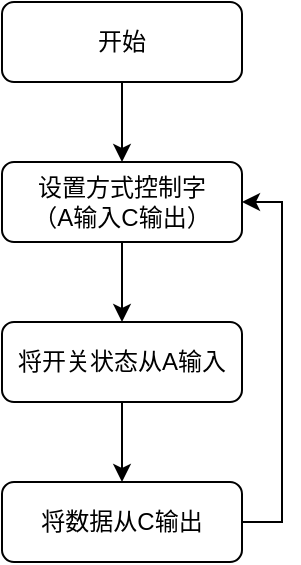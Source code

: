 <mxfile version="14.6.1" type="device" pages="6"><diagram id="C5RBs43oDa-KdzZeNtuy" name="Page-1"><mxGraphModel dx="702" dy="664" grid="1" gridSize="10" guides="1" tooltips="1" connect="1" arrows="1" fold="1" page="1" pageScale="1" pageWidth="827" pageHeight="1169" math="0" shadow="0"><root><mxCell id="WIyWlLk6GJQsqaUBKTNV-0"/><mxCell id="WIyWlLk6GJQsqaUBKTNV-1" parent="WIyWlLk6GJQsqaUBKTNV-0"/><mxCell id="WhrwgwT4O6Kioq3c8uIB-8" value="" style="edgeStyle=orthogonalEdgeStyle;rounded=0;orthogonalLoop=1;jettySize=auto;html=1;" parent="WIyWlLk6GJQsqaUBKTNV-1" source="WIyWlLk6GJQsqaUBKTNV-3" target="WIyWlLk6GJQsqaUBKTNV-11" edge="1"><mxGeometry relative="1" as="geometry"/></mxCell><mxCell id="WIyWlLk6GJQsqaUBKTNV-3" value="开始" style="rounded=1;whiteSpace=wrap;html=1;fontSize=12;glass=0;strokeWidth=1;shadow=0;" parent="WIyWlLk6GJQsqaUBKTNV-1" vertex="1"><mxGeometry x="160" y="80" width="120" height="40" as="geometry"/></mxCell><mxCell id="WhrwgwT4O6Kioq3c8uIB-7" value="" style="edgeStyle=orthogonalEdgeStyle;rounded=0;orthogonalLoop=1;jettySize=auto;html=1;" parent="WIyWlLk6GJQsqaUBKTNV-1" source="WIyWlLk6GJQsqaUBKTNV-11" target="WhrwgwT4O6Kioq3c8uIB-6" edge="1"><mxGeometry relative="1" as="geometry"/></mxCell><mxCell id="WIyWlLk6GJQsqaUBKTNV-11" value="设置方式控制字&lt;br&gt;（A输入C输出）" style="rounded=1;whiteSpace=wrap;html=1;fontSize=12;glass=0;strokeWidth=1;shadow=0;" parent="WIyWlLk6GJQsqaUBKTNV-1" vertex="1"><mxGeometry x="160" y="160" width="120" height="40" as="geometry"/></mxCell><mxCell id="WhrwgwT4O6Kioq3c8uIB-10" value="" style="edgeStyle=orthogonalEdgeStyle;rounded=0;orthogonalLoop=1;jettySize=auto;html=1;" parent="WIyWlLk6GJQsqaUBKTNV-1" source="WhrwgwT4O6Kioq3c8uIB-6" target="WhrwgwT4O6Kioq3c8uIB-9" edge="1"><mxGeometry relative="1" as="geometry"/></mxCell><mxCell id="WhrwgwT4O6Kioq3c8uIB-6" value="将开关状态从A输入" style="whiteSpace=wrap;html=1;rounded=1;shadow=0;strokeWidth=1;glass=0;" parent="WIyWlLk6GJQsqaUBKTNV-1" vertex="1"><mxGeometry x="160" y="240" width="120" height="40" as="geometry"/></mxCell><mxCell id="WhrwgwT4O6Kioq3c8uIB-12" value="" style="edgeStyle=orthogonalEdgeStyle;rounded=0;orthogonalLoop=1;jettySize=auto;html=1;entryX=1;entryY=0.5;entryDx=0;entryDy=0;exitX=1;exitY=0.5;exitDx=0;exitDy=0;" parent="WIyWlLk6GJQsqaUBKTNV-1" source="WhrwgwT4O6Kioq3c8uIB-9" target="WIyWlLk6GJQsqaUBKTNV-11" edge="1"><mxGeometry relative="1" as="geometry"><mxPoint x="360" y="340.0" as="targetPoint"/></mxGeometry></mxCell><mxCell id="WhrwgwT4O6Kioq3c8uIB-9" value="将数据从C输出" style="whiteSpace=wrap;html=1;rounded=1;shadow=0;strokeWidth=1;glass=0;" parent="WIyWlLk6GJQsqaUBKTNV-1" vertex="1"><mxGeometry x="160" y="320" width="120" height="40" as="geometry"/></mxCell></root></mxGraphModel></diagram><diagram id="7k4izWEc0W44h-YRDGCm" name="第 2 页"><mxGraphModel dx="484" dy="458" grid="1" gridSize="10" guides="1" tooltips="1" connect="1" arrows="1" fold="1" page="1" pageScale="1" pageWidth="827" pageHeight="1169" math="0" shadow="0"><root><mxCell id="T4OtIAkC_laDNHAAtoyr-0"/><mxCell id="T4OtIAkC_laDNHAAtoyr-1" parent="T4OtIAkC_laDNHAAtoyr-0"/><mxCell id="JUeZXK1FBcH1v-gUbrNy-0" value="" style="edgeStyle=orthogonalEdgeStyle;rounded=0;orthogonalLoop=1;jettySize=auto;html=1;" edge="1" parent="T4OtIAkC_laDNHAAtoyr-1" source="JUeZXK1FBcH1v-gUbrNy-1" target="JUeZXK1FBcH1v-gUbrNy-3"><mxGeometry relative="1" as="geometry"/></mxCell><mxCell id="JUeZXK1FBcH1v-gUbrNy-1" value="开始" style="rounded=1;whiteSpace=wrap;html=1;fontSize=12;glass=0;strokeWidth=1;shadow=0;" vertex="1" parent="T4OtIAkC_laDNHAAtoyr-1"><mxGeometry x="160" y="80" width="120" height="40" as="geometry"/></mxCell><mxCell id="JUeZXK1FBcH1v-gUbrNy-2" value="" style="edgeStyle=orthogonalEdgeStyle;rounded=0;orthogonalLoop=1;jettySize=auto;html=1;" edge="1" parent="T4OtIAkC_laDNHAAtoyr-1" source="JUeZXK1FBcH1v-gUbrNy-3" target="JUeZXK1FBcH1v-gUbrNy-5"><mxGeometry relative="1" as="geometry"/></mxCell><mxCell id="JUeZXK1FBcH1v-gUbrNy-3" value="设置方式控制字&lt;br&gt;（A输入C输出）" style="rounded=1;whiteSpace=wrap;html=1;fontSize=12;glass=0;strokeWidth=1;shadow=0;" vertex="1" parent="T4OtIAkC_laDNHAAtoyr-1"><mxGeometry x="160" y="160" width="120" height="40" as="geometry"/></mxCell><mxCell id="JUeZXK1FBcH1v-gUbrNy-11" value="" style="edgeStyle=orthogonalEdgeStyle;rounded=0;orthogonalLoop=1;jettySize=auto;html=1;" edge="1" parent="T4OtIAkC_laDNHAAtoyr-1" source="JUeZXK1FBcH1v-gUbrNy-5"><mxGeometry relative="1" as="geometry"><mxPoint x="220" y="320" as="targetPoint"/></mxGeometry></mxCell><mxCell id="JUeZXK1FBcH1v-gUbrNy-5" value="将K0状态从A输入" style="whiteSpace=wrap;html=1;rounded=1;shadow=0;strokeWidth=1;glass=0;" vertex="1" parent="T4OtIAkC_laDNHAAtoyr-1"><mxGeometry x="160" y="240" width="120" height="40" as="geometry"/></mxCell><mxCell id="JUeZXK1FBcH1v-gUbrNy-17" value="" style="edgeStyle=orthogonalEdgeStyle;rounded=0;orthogonalLoop=1;jettySize=auto;html=1;entryX=0;entryY=0.5;entryDx=0;entryDy=0;" edge="1" parent="T4OtIAkC_laDNHAAtoyr-1" source="JUeZXK1FBcH1v-gUbrNy-14" target="JUeZXK1FBcH1v-gUbrNy-16"><mxGeometry relative="1" as="geometry"/></mxCell><mxCell id="JUeZXK1FBcH1v-gUbrNy-18" style="edgeStyle=orthogonalEdgeStyle;rounded=0;orthogonalLoop=1;jettySize=auto;html=1;exitX=0;exitY=0.5;exitDx=0;exitDy=0;exitPerimeter=0;entryX=0;entryY=0.5;entryDx=0;entryDy=0;" edge="1" parent="T4OtIAkC_laDNHAAtoyr-1" source="JUeZXK1FBcH1v-gUbrNy-14" target="JUeZXK1FBcH1v-gUbrNy-5"><mxGeometry relative="1" as="geometry"/></mxCell><mxCell id="JUeZXK1FBcH1v-gUbrNy-14" value="K0为1？" style="strokeWidth=1;html=1;shape=mxgraph.flowchart.decision;whiteSpace=wrap;" vertex="1" parent="T4OtIAkC_laDNHAAtoyr-1"><mxGeometry x="160" y="320" width="120" height="40" as="geometry"/></mxCell><mxCell id="JUeZXK1FBcH1v-gUbrNy-21" value="" style="edgeStyle=orthogonalEdgeStyle;rounded=0;orthogonalLoop=1;jettySize=auto;html=1;" edge="1" parent="T4OtIAkC_laDNHAAtoyr-1" source="JUeZXK1FBcH1v-gUbrNy-16" target="JUeZXK1FBcH1v-gUbrNy-19"><mxGeometry relative="1" as="geometry"/></mxCell><mxCell id="JUeZXK1FBcH1v-gUbrNy-16" value="数据从C输出" style="whiteSpace=wrap;html=1;rounded=1;shadow=0;strokeWidth=1;glass=0;" vertex="1" parent="T4OtIAkC_laDNHAAtoyr-1"><mxGeometry x="320" y="80" width="120" height="40" as="geometry"/></mxCell><mxCell id="JUeZXK1FBcH1v-gUbrNy-22" value="" style="edgeStyle=orthogonalEdgeStyle;rounded=0;orthogonalLoop=1;jettySize=auto;html=1;" edge="1" parent="T4OtIAkC_laDNHAAtoyr-1" source="JUeZXK1FBcH1v-gUbrNy-19" target="JUeZXK1FBcH1v-gUbrNy-20"><mxGeometry relative="1" as="geometry"/></mxCell><mxCell id="JUeZXK1FBcH1v-gUbrNy-19" value="延迟" style="whiteSpace=wrap;html=1;rounded=1;shadow=0;strokeWidth=1;glass=0;" vertex="1" parent="T4OtIAkC_laDNHAAtoyr-1"><mxGeometry x="320" y="160" width="120" height="40" as="geometry"/></mxCell><mxCell id="JUeZXK1FBcH1v-gUbrNy-24" value="" style="edgeStyle=orthogonalEdgeStyle;rounded=0;orthogonalLoop=1;jettySize=auto;html=1;jumpStyle=arc;jumpSize=12;" edge="1" parent="T4OtIAkC_laDNHAAtoyr-1" source="JUeZXK1FBcH1v-gUbrNy-20" target="JUeZXK1FBcH1v-gUbrNy-5"><mxGeometry relative="1" as="geometry"/></mxCell><mxCell id="JUeZXK1FBcH1v-gUbrNy-20" value="数据左移一位" style="whiteSpace=wrap;html=1;rounded=1;shadow=0;strokeWidth=1;glass=0;" vertex="1" parent="T4OtIAkC_laDNHAAtoyr-1"><mxGeometry x="320" y="240" width="120" height="40" as="geometry"/></mxCell></root></mxGraphModel></diagram><diagram id="gzMvBw2XGFO7pDCwrdOD" name="第 3 页"><mxGraphModel dx="484" dy="458" grid="1" gridSize="10" guides="1" tooltips="1" connect="1" arrows="1" fold="1" page="1" pageScale="1" pageWidth="827" pageHeight="1169" math="0" shadow="0"><root><mxCell id="HVN0-w94rm59qJ6krANj-0"/><mxCell id="HVN0-w94rm59qJ6krANj-1" parent="HVN0-w94rm59qJ6krANj-0"/><mxCell id="eQdZDpE-kDAqN16-hn1v-0" value="" style="edgeStyle=orthogonalEdgeStyle;rounded=0;orthogonalLoop=1;jettySize=auto;html=1;" edge="1" parent="HVN0-w94rm59qJ6krANj-1" source="eQdZDpE-kDAqN16-hn1v-1" target="eQdZDpE-kDAqN16-hn1v-3"><mxGeometry relative="1" as="geometry"/></mxCell><mxCell id="eQdZDpE-kDAqN16-hn1v-1" value="开始" style="rounded=1;whiteSpace=wrap;html=1;fontSize=12;glass=0;strokeWidth=1;shadow=0;" vertex="1" parent="HVN0-w94rm59qJ6krANj-1"><mxGeometry x="120" y="80" width="160" height="40" as="geometry"/></mxCell><mxCell id="eQdZDpE-kDAqN16-hn1v-2" value="" style="edgeStyle=orthogonalEdgeStyle;rounded=0;orthogonalLoop=1;jettySize=auto;html=1;" edge="1" parent="HVN0-w94rm59qJ6krANj-1" source="eQdZDpE-kDAqN16-hn1v-3" target="eQdZDpE-kDAqN16-hn1v-5"><mxGeometry relative="1" as="geometry"/></mxCell><mxCell id="eQdZDpE-kDAqN16-hn1v-3" value="设置控制字&lt;br&gt;（通道0 方式2 读写 BCD）&lt;br&gt;（通道1 方式3 读写 BCD）" style="rounded=1;whiteSpace=wrap;html=1;fontSize=12;glass=0;strokeWidth=1;shadow=0;" vertex="1" parent="HVN0-w94rm59qJ6krANj-1"><mxGeometry x="120" y="150" width="160" height="50" as="geometry"/></mxCell><mxCell id="eQdZDpE-kDAqN16-hn1v-4" value="" style="edgeStyle=orthogonalEdgeStyle;rounded=0;orthogonalLoop=1;jettySize=auto;html=1;" edge="1" parent="HVN0-w94rm59qJ6krANj-1" source="eQdZDpE-kDAqN16-hn1v-5" target="eQdZDpE-kDAqN16-hn1v-7"><mxGeometry relative="1" as="geometry"/></mxCell><mxCell id="eQdZDpE-kDAqN16-hn1v-5" value="通道0从初值计数" style="whiteSpace=wrap;html=1;rounded=1;shadow=0;strokeWidth=1;glass=0;" vertex="1" parent="HVN0-w94rm59qJ6krANj-1"><mxGeometry x="120" y="230" width="160" height="40" as="geometry"/></mxCell><mxCell id="eQdZDpE-kDAqN16-hn1v-9" value="" style="edgeStyle=orthogonalEdgeStyle;rounded=0;jumpStyle=arc;jumpSize=12;orthogonalLoop=1;jettySize=auto;html=1;" edge="1" parent="HVN0-w94rm59qJ6krANj-1" source="eQdZDpE-kDAqN16-hn1v-7" target="eQdZDpE-kDAqN16-hn1v-8"><mxGeometry relative="1" as="geometry"/></mxCell><mxCell id="eQdZDpE-kDAqN16-hn1v-7" value="一个时钟周期结束输出通道1" style="whiteSpace=wrap;html=1;rounded=1;shadow=0;strokeWidth=1;glass=0;" vertex="1" parent="HVN0-w94rm59qJ6krANj-1"><mxGeometry x="120" y="300" width="160" height="40" as="geometry"/></mxCell><mxCell id="eQdZDpE-kDAqN16-hn1v-11" value="" style="edgeStyle=orthogonalEdgeStyle;rounded=0;jumpStyle=arc;jumpSize=12;orthogonalLoop=1;jettySize=auto;html=1;" edge="1" parent="HVN0-w94rm59qJ6krANj-1" source="eQdZDpE-kDAqN16-hn1v-8" target="eQdZDpE-kDAqN16-hn1v-10"><mxGeometry relative="1" as="geometry"/></mxCell><mxCell id="eQdZDpE-kDAqN16-hn1v-8" value="通道1从初值计数" style="whiteSpace=wrap;html=1;rounded=1;shadow=0;strokeWidth=1;glass=0;" vertex="1" parent="HVN0-w94rm59qJ6krANj-1"><mxGeometry x="120" y="370" width="160" height="40" as="geometry"/></mxCell><mxCell id="eQdZDpE-kDAqN16-hn1v-12" style="edgeStyle=orthogonalEdgeStyle;rounded=0;jumpStyle=arc;jumpSize=12;orthogonalLoop=1;jettySize=auto;html=1;exitX=1;exitY=0.5;exitDx=0;exitDy=0;entryX=1;entryY=0.5;entryDx=0;entryDy=0;" edge="1" parent="HVN0-w94rm59qJ6krANj-1" source="eQdZDpE-kDAqN16-hn1v-10" target="eQdZDpE-kDAqN16-hn1v-5"><mxGeometry relative="1" as="geometry"/></mxCell><mxCell id="eQdZDpE-kDAqN16-hn1v-10" value="一个时钟周期结束输出L0" style="whiteSpace=wrap;html=1;rounded=1;shadow=0;strokeWidth=1;glass=0;" vertex="1" parent="HVN0-w94rm59qJ6krANj-1"><mxGeometry x="120" y="440" width="160" height="40" as="geometry"/></mxCell></root></mxGraphModel></diagram><diagram id="bAkWdn3-RU7_sdCmAJx1" name="第 4 页"><mxGraphModel dx="702" dy="664" grid="1" gridSize="10" guides="1" tooltips="1" connect="1" arrows="1" fold="1" page="1" pageScale="1" pageWidth="827" pageHeight="1169" math="0" shadow="0"><root><mxCell id="6FaHcHhaFZ1LV8BVL8HG-0"/><mxCell id="6FaHcHhaFZ1LV8BVL8HG-1" parent="6FaHcHhaFZ1LV8BVL8HG-0"/><mxCell id="s9J3vXrnM_Qh45zn2dkO-15" style="edgeStyle=orthogonalEdgeStyle;rounded=0;jumpStyle=arc;jumpSize=12;orthogonalLoop=1;jettySize=auto;html=1;exitX=1;exitY=0.5;exitDx=0;exitDy=0;entryX=0;entryY=0.5;entryDx=0;entryDy=0;" edge="1" parent="6FaHcHhaFZ1LV8BVL8HG-1" source="6FaHcHhaFZ1LV8BVL8HG-3" target="6FaHcHhaFZ1LV8BVL8HG-5"><mxGeometry relative="1" as="geometry"/></mxCell><mxCell id="6FaHcHhaFZ1LV8BVL8HG-3" value="开始" style="rounded=1;whiteSpace=wrap;html=1;fontSize=12;glass=0;strokeWidth=1;shadow=0;" vertex="1" parent="6FaHcHhaFZ1LV8BVL8HG-1"><mxGeometry x="40" y="120" width="160" height="40" as="geometry"/></mxCell><mxCell id="6FaHcHhaFZ1LV8BVL8HG-4" value="" style="edgeStyle=orthogonalEdgeStyle;rounded=0;orthogonalLoop=1;jettySize=auto;html=1;" edge="1" parent="6FaHcHhaFZ1LV8BVL8HG-1" source="6FaHcHhaFZ1LV8BVL8HG-5" target="6FaHcHhaFZ1LV8BVL8HG-7"><mxGeometry relative="1" as="geometry"/></mxCell><mxCell id="6FaHcHhaFZ1LV8BVL8HG-5" value="设置8253控制字&lt;br&gt;（通道0 方式2 读写 BCD）&lt;br&gt;（通道1 方式3 读写 BCD）" style="rounded=1;whiteSpace=wrap;html=1;fontSize=12;glass=0;strokeWidth=1;shadow=0;" vertex="1" parent="6FaHcHhaFZ1LV8BVL8HG-1"><mxGeometry x="360" y="115" width="160" height="50" as="geometry"/></mxCell><mxCell id="6FaHcHhaFZ1LV8BVL8HG-6" value="" style="edgeStyle=orthogonalEdgeStyle;rounded=0;orthogonalLoop=1;jettySize=auto;html=1;" edge="1" parent="6FaHcHhaFZ1LV8BVL8HG-1" source="6FaHcHhaFZ1LV8BVL8HG-7" target="6FaHcHhaFZ1LV8BVL8HG-9"><mxGeometry relative="1" as="geometry"/></mxCell><mxCell id="6FaHcHhaFZ1LV8BVL8HG-7" value="通道0从初值计数" style="whiteSpace=wrap;html=1;rounded=1;shadow=0;strokeWidth=1;glass=0;" vertex="1" parent="6FaHcHhaFZ1LV8BVL8HG-1"><mxGeometry x="360" y="190" width="160" height="40" as="geometry"/></mxCell><mxCell id="6FaHcHhaFZ1LV8BVL8HG-8" value="" style="edgeStyle=orthogonalEdgeStyle;rounded=0;jumpStyle=arc;jumpSize=12;orthogonalLoop=1;jettySize=auto;html=1;" edge="1" parent="6FaHcHhaFZ1LV8BVL8HG-1" source="6FaHcHhaFZ1LV8BVL8HG-9" target="6FaHcHhaFZ1LV8BVL8HG-11"><mxGeometry relative="1" as="geometry"/></mxCell><mxCell id="6FaHcHhaFZ1LV8BVL8HG-9" value="一个时钟周期结束输出通道1" style="whiteSpace=wrap;html=1;rounded=1;shadow=0;strokeWidth=1;glass=0;" vertex="1" parent="6FaHcHhaFZ1LV8BVL8HG-1"><mxGeometry x="360" y="260" width="160" height="40" as="geometry"/></mxCell><mxCell id="6FaHcHhaFZ1LV8BVL8HG-10" value="" style="edgeStyle=orthogonalEdgeStyle;rounded=0;jumpStyle=arc;jumpSize=12;orthogonalLoop=1;jettySize=auto;html=1;" edge="1" parent="6FaHcHhaFZ1LV8BVL8HG-1" source="6FaHcHhaFZ1LV8BVL8HG-11" target="6FaHcHhaFZ1LV8BVL8HG-13"><mxGeometry relative="1" as="geometry"/></mxCell><mxCell id="6FaHcHhaFZ1LV8BVL8HG-11" value="通道1从初值计数" style="whiteSpace=wrap;html=1;rounded=1;shadow=0;strokeWidth=1;glass=0;" vertex="1" parent="6FaHcHhaFZ1LV8BVL8HG-1"><mxGeometry x="360" y="330" width="160" height="40" as="geometry"/></mxCell><mxCell id="6FaHcHhaFZ1LV8BVL8HG-12" style="edgeStyle=orthogonalEdgeStyle;rounded=0;jumpStyle=arc;jumpSize=12;orthogonalLoop=1;jettySize=auto;html=1;exitX=1;exitY=0.5;exitDx=0;exitDy=0;entryX=1;entryY=0.5;entryDx=0;entryDy=0;" edge="1" parent="6FaHcHhaFZ1LV8BVL8HG-1" source="6FaHcHhaFZ1LV8BVL8HG-13" target="6FaHcHhaFZ1LV8BVL8HG-7"><mxGeometry relative="1" as="geometry"/></mxCell><mxCell id="s9J3vXrnM_Qh45zn2dkO-22" value="" style="edgeStyle=orthogonalEdgeStyle;rounded=0;jumpStyle=arc;jumpSize=12;orthogonalLoop=1;jettySize=auto;html=1;" edge="1" parent="6FaHcHhaFZ1LV8BVL8HG-1" source="6FaHcHhaFZ1LV8BVL8HG-13" target="s9J3vXrnM_Qh45zn2dkO-12"><mxGeometry relative="1" as="geometry"/></mxCell><mxCell id="6FaHcHhaFZ1LV8BVL8HG-13" value="一个时钟周期结束输出L0" style="whiteSpace=wrap;html=1;rounded=1;shadow=0;strokeWidth=1;glass=0;" vertex="1" parent="6FaHcHhaFZ1LV8BVL8HG-1"><mxGeometry x="360" y="400" width="160" height="40" as="geometry"/></mxCell><mxCell id="s9J3vXrnM_Qh45zn2dkO-0" value="" style="edgeStyle=orthogonalEdgeStyle;rounded=0;orthogonalLoop=1;jettySize=auto;html=1;exitX=0.5;exitY=1;exitDx=0;exitDy=0;" edge="1" parent="6FaHcHhaFZ1LV8BVL8HG-1" source="6FaHcHhaFZ1LV8BVL8HG-3" target="s9J3vXrnM_Qh45zn2dkO-3"><mxGeometry relative="1" as="geometry"><mxPoint x="120" y="240" as="sourcePoint"/></mxGeometry></mxCell><mxCell id="s9J3vXrnM_Qh45zn2dkO-2" value="" style="edgeStyle=orthogonalEdgeStyle;rounded=0;orthogonalLoop=1;jettySize=auto;html=1;" edge="1" parent="6FaHcHhaFZ1LV8BVL8HG-1" source="s9J3vXrnM_Qh45zn2dkO-3" target="s9J3vXrnM_Qh45zn2dkO-5"><mxGeometry relative="1" as="geometry"/></mxCell><mxCell id="s9J3vXrnM_Qh45zn2dkO-3" value="设置8255控制字&lt;br&gt;（BC输入A输出）" style="rounded=1;whiteSpace=wrap;html=1;fontSize=12;glass=0;strokeWidth=1;shadow=0;" vertex="1" parent="6FaHcHhaFZ1LV8BVL8HG-1"><mxGeometry x="40" y="190" width="160" height="40" as="geometry"/></mxCell><mxCell id="s9J3vXrnM_Qh45zn2dkO-17" style="edgeStyle=orthogonalEdgeStyle;rounded=0;jumpStyle=arc;jumpSize=12;orthogonalLoop=1;jettySize=auto;html=1;exitX=0.5;exitY=1;exitDx=0;exitDy=0;entryX=0.5;entryY=0;entryDx=0;entryDy=0;entryPerimeter=0;" edge="1" parent="6FaHcHhaFZ1LV8BVL8HG-1" source="s9J3vXrnM_Qh45zn2dkO-5" target="s9J3vXrnM_Qh45zn2dkO-8"><mxGeometry relative="1" as="geometry"/></mxCell><mxCell id="s9J3vXrnM_Qh45zn2dkO-5" value="将K0状态从C输入" style="whiteSpace=wrap;html=1;rounded=1;shadow=0;strokeWidth=1;glass=0;" vertex="1" parent="6FaHcHhaFZ1LV8BVL8HG-1"><mxGeometry x="40" y="260" width="160" height="40" as="geometry"/></mxCell><mxCell id="s9J3vXrnM_Qh45zn2dkO-7" style="edgeStyle=orthogonalEdgeStyle;rounded=0;orthogonalLoop=1;jettySize=auto;html=1;exitX=0;exitY=0.5;exitDx=0;exitDy=0;exitPerimeter=0;entryX=0;entryY=0.5;entryDx=0;entryDy=0;" edge="1" parent="6FaHcHhaFZ1LV8BVL8HG-1" source="s9J3vXrnM_Qh45zn2dkO-8" target="s9J3vXrnM_Qh45zn2dkO-5"><mxGeometry relative="1" as="geometry"/></mxCell><mxCell id="s9J3vXrnM_Qh45zn2dkO-21" value="" style="edgeStyle=orthogonalEdgeStyle;rounded=0;jumpStyle=arc;jumpSize=12;orthogonalLoop=1;jettySize=auto;html=1;" edge="1" parent="6FaHcHhaFZ1LV8BVL8HG-1" source="s9J3vXrnM_Qh45zn2dkO-10" target="s9J3vXrnM_Qh45zn2dkO-12"><mxGeometry relative="1" as="geometry"/></mxCell><mxCell id="s9J3vXrnM_Qh45zn2dkO-10" value="数据从A输出" style="whiteSpace=wrap;html=1;rounded=1;shadow=0;strokeWidth=1;glass=0;" vertex="1" parent="6FaHcHhaFZ1LV8BVL8HG-1"><mxGeometry x="40" y="400" width="160" height="40" as="geometry"/></mxCell><mxCell id="s9J3vXrnM_Qh45zn2dkO-20" value="" style="edgeStyle=orthogonalEdgeStyle;rounded=0;jumpStyle=arc;jumpSize=12;orthogonalLoop=1;jettySize=auto;html=1;" edge="1" parent="6FaHcHhaFZ1LV8BVL8HG-1" source="s9J3vXrnM_Qh45zn2dkO-12" target="s9J3vXrnM_Qh45zn2dkO-14"><mxGeometry relative="1" as="geometry"/></mxCell><mxCell id="s9J3vXrnM_Qh45zn2dkO-12" value="硬件延迟&lt;br&gt;接受中断信号" style="whiteSpace=wrap;html=1;rounded=1;shadow=0;strokeWidth=1;glass=0;" vertex="1" parent="6FaHcHhaFZ1LV8BVL8HG-1"><mxGeometry x="230" y="400" width="100" height="40" as="geometry"/></mxCell><mxCell id="s9J3vXrnM_Qh45zn2dkO-24" value="" style="edgeStyle=orthogonalEdgeStyle;rounded=0;jumpStyle=arc;jumpSize=12;orthogonalLoop=1;jettySize=auto;html=1;" edge="1" parent="6FaHcHhaFZ1LV8BVL8HG-1" source="s9J3vXrnM_Qh45zn2dkO-14" target="s9J3vXrnM_Qh45zn2dkO-8"><mxGeometry relative="1" as="geometry"/></mxCell><mxCell id="s9J3vXrnM_Qh45zn2dkO-14" value="数据左移一位" style="whiteSpace=wrap;html=1;rounded=1;shadow=0;strokeWidth=1;glass=0;" vertex="1" parent="6FaHcHhaFZ1LV8BVL8HG-1"><mxGeometry x="230" y="330" width="100" height="40" as="geometry"/></mxCell><mxCell id="s9J3vXrnM_Qh45zn2dkO-18" value="" style="edgeStyle=orthogonalEdgeStyle;rounded=0;jumpStyle=arc;jumpSize=12;orthogonalLoop=1;jettySize=auto;html=1;" edge="1" parent="6FaHcHhaFZ1LV8BVL8HG-1" source="s9J3vXrnM_Qh45zn2dkO-8" target="s9J3vXrnM_Qh45zn2dkO-10"><mxGeometry relative="1" as="geometry"/></mxCell><mxCell id="s9J3vXrnM_Qh45zn2dkO-8" value="K0为1？" style="strokeWidth=1;html=1;shape=mxgraph.flowchart.decision;whiteSpace=wrap;" vertex="1" parent="6FaHcHhaFZ1LV8BVL8HG-1"><mxGeometry x="40" y="330" width="160" height="40" as="geometry"/></mxCell></root></mxGraphModel></diagram><diagram id="GPulTZOwDohFyLd3K69A" name="第 5 页"><mxGraphModel dx="585" dy="553" grid="1" gridSize="10" guides="1" tooltips="1" connect="1" arrows="1" fold="1" page="1" pageScale="1" pageWidth="827" pageHeight="1169" math="0" shadow="0"><root><mxCell id="lKwdX_G1IISUO9ISYtFq-0"/><mxCell id="lKwdX_G1IISUO9ISYtFq-1" parent="lKwdX_G1IISUO9ISYtFq-0"/><mxCell id="xJNjyCHaIoar09cKm1aE-0" value="" style="edgeStyle=orthogonalEdgeStyle;rounded=0;orthogonalLoop=1;jettySize=auto;html=1;" edge="1" parent="lKwdX_G1IISUO9ISYtFq-1" source="xJNjyCHaIoar09cKm1aE-1" target="xJNjyCHaIoar09cKm1aE-3"><mxGeometry relative="1" as="geometry"/></mxCell><mxCell id="xJNjyCHaIoar09cKm1aE-1" value="开始" style="rounded=1;whiteSpace=wrap;html=1;fontSize=12;glass=0;strokeWidth=1;shadow=0;" vertex="1" parent="lKwdX_G1IISUO9ISYtFq-1"><mxGeometry x="160" y="40" width="120" height="30" as="geometry"/></mxCell><mxCell id="xJNjyCHaIoar09cKm1aE-2" value="" style="edgeStyle=orthogonalEdgeStyle;rounded=0;orthogonalLoop=1;jettySize=auto;html=1;" edge="1" parent="lKwdX_G1IISUO9ISYtFq-1" source="xJNjyCHaIoar09cKm1aE-3" target="xJNjyCHaIoar09cKm1aE-5"><mxGeometry relative="1" as="geometry"/></mxCell><mxCell id="xJNjyCHaIoar09cKm1aE-3" value="置零" style="rounded=1;whiteSpace=wrap;html=1;fontSize=12;glass=0;strokeWidth=1;shadow=0;" vertex="1" parent="lKwdX_G1IISUO9ISYtFq-1"><mxGeometry x="160" y="90" width="120" height="30" as="geometry"/></mxCell><mxCell id="xJNjyCHaIoar09cKm1aE-20" value="" style="edgeStyle=orthogonalEdgeStyle;rounded=0;jumpStyle=arc;jumpSize=12;orthogonalLoop=1;jettySize=auto;html=1;" edge="1" parent="lKwdX_G1IISUO9ISYtFq-1" source="xJNjyCHaIoar09cKm1aE-5" target="xJNjyCHaIoar09cKm1aE-15"><mxGeometry relative="1" as="geometry"/></mxCell><mxCell id="xJNjyCHaIoar09cKm1aE-5" value="输出0" style="whiteSpace=wrap;html=1;rounded=1;shadow=0;strokeWidth=1;glass=0;" vertex="1" parent="lKwdX_G1IISUO9ISYtFq-1"><mxGeometry x="160" y="140" width="120" height="30" as="geometry"/></mxCell><mxCell id="xJNjyCHaIoar09cKm1aE-18" value="" style="edgeStyle=orthogonalEdgeStyle;rounded=0;jumpStyle=arc;jumpSize=12;orthogonalLoop=1;jettySize=auto;html=1;" edge="1" parent="lKwdX_G1IISUO9ISYtFq-1" source="xJNjyCHaIoar09cKm1aE-15" target="xJNjyCHaIoar09cKm1aE-17"><mxGeometry relative="1" as="geometry"/></mxCell><mxCell id="xJNjyCHaIoar09cKm1aE-15" value="低电平延时" style="rounded=1;whiteSpace=wrap;html=1;fontSize=12;glass=0;strokeWidth=1;shadow=0;" vertex="1" parent="lKwdX_G1IISUO9ISYtFq-1"><mxGeometry x="160" y="190" width="120" height="30" as="geometry"/></mxCell><mxCell id="xJNjyCHaIoar09cKm1aE-23" style="edgeStyle=orthogonalEdgeStyle;rounded=0;jumpStyle=arc;jumpSize=12;orthogonalLoop=1;jettySize=auto;html=1;exitX=0.5;exitY=1;exitDx=0;exitDy=0;entryX=0.5;entryY=0;entryDx=0;entryDy=0;" edge="1" parent="lKwdX_G1IISUO9ISYtFq-1" source="xJNjyCHaIoar09cKm1aE-17" target="xJNjyCHaIoar09cKm1aE-21"><mxGeometry relative="1" as="geometry"/></mxCell><mxCell id="xJNjyCHaIoar09cKm1aE-17" value="数值+1" style="rounded=1;whiteSpace=wrap;html=1;fontSize=12;glass=0;strokeWidth=1;shadow=0;" vertex="1" parent="lKwdX_G1IISUO9ISYtFq-1"><mxGeometry x="160" y="240" width="120" height="30" as="geometry"/></mxCell><mxCell id="xJNjyCHaIoar09cKm1aE-27" style="edgeStyle=orthogonalEdgeStyle;rounded=0;jumpStyle=arc;jumpSize=12;orthogonalLoop=1;jettySize=auto;html=1;exitX=0;exitY=0.5;exitDx=0;exitDy=0;exitPerimeter=0;entryX=0;entryY=0.5;entryDx=0;entryDy=0;" edge="1" parent="lKwdX_G1IISUO9ISYtFq-1" source="xJNjyCHaIoar09cKm1aE-8" target="xJNjyCHaIoar09cKm1aE-3"><mxGeometry relative="1" as="geometry"/></mxCell><mxCell id="xJNjyCHaIoar09cKm1aE-28" style="edgeStyle=orthogonalEdgeStyle;rounded=0;jumpStyle=arc;jumpSize=12;orthogonalLoop=1;jettySize=auto;html=1;exitX=1;exitY=0.5;exitDx=0;exitDy=0;exitPerimeter=0;entryX=1;entryY=0.5;entryDx=0;entryDy=0;" edge="1" parent="lKwdX_G1IISUO9ISYtFq-1" source="xJNjyCHaIoar09cKm1aE-8" target="xJNjyCHaIoar09cKm1aE-17"><mxGeometry relative="1" as="geometry"/></mxCell><mxCell id="xJNjyCHaIoar09cKm1aE-8" value="数值&amp;gt;MAX?" style="strokeWidth=1;html=1;shape=mxgraph.flowchart.decision;whiteSpace=wrap;" vertex="1" parent="lKwdX_G1IISUO9ISYtFq-1"><mxGeometry x="160" y="390" width="120" height="30" as="geometry"/></mxCell><mxCell id="xJNjyCHaIoar09cKm1aE-24" style="edgeStyle=orthogonalEdgeStyle;rounded=0;jumpStyle=arc;jumpSize=12;orthogonalLoop=1;jettySize=auto;html=1;exitX=0.5;exitY=1;exitDx=0;exitDy=0;entryX=0.5;entryY=0;entryDx=0;entryDy=0;" edge="1" parent="lKwdX_G1IISUO9ISYtFq-1" source="xJNjyCHaIoar09cKm1aE-21" target="xJNjyCHaIoar09cKm1aE-22"><mxGeometry relative="1" as="geometry"/></mxCell><mxCell id="xJNjyCHaIoar09cKm1aE-21" value="输出模拟量" style="rounded=1;whiteSpace=wrap;html=1;fontSize=12;glass=0;strokeWidth=1;shadow=0;" vertex="1" parent="lKwdX_G1IISUO9ISYtFq-1"><mxGeometry x="160" y="290" width="120" height="30" as="geometry"/></mxCell><mxCell id="xJNjyCHaIoar09cKm1aE-26" value="" style="edgeStyle=orthogonalEdgeStyle;rounded=0;jumpStyle=arc;jumpSize=12;orthogonalLoop=1;jettySize=auto;html=1;" edge="1" parent="lKwdX_G1IISUO9ISYtFq-1" source="xJNjyCHaIoar09cKm1aE-22"><mxGeometry relative="1" as="geometry"><mxPoint x="220" y="390" as="targetPoint"/></mxGeometry></mxCell><mxCell id="xJNjyCHaIoar09cKm1aE-22" value="维持当前电平延时" style="rounded=1;whiteSpace=wrap;html=1;fontSize=12;glass=0;strokeWidth=1;shadow=0;" vertex="1" parent="lKwdX_G1IISUO9ISYtFq-1"><mxGeometry x="160" y="340" width="120" height="30" as="geometry"/></mxCell><UserObject label="Y" placeholders="1" name="Variable" id="xJNjyCHaIoar09cKm1aE-32"><mxCell style="text;html=1;strokeColor=none;fillColor=none;align=center;verticalAlign=middle;whiteSpace=wrap;overflow=hidden;" vertex="1" parent="lKwdX_G1IISUO9ISYtFq-1"><mxGeometry x="150" y="380" width="20" height="20" as="geometry"/></mxCell></UserObject><UserObject label="N" placeholders="1" name="Variable" id="xJNjyCHaIoar09cKm1aE-33"><mxCell style="text;html=1;strokeColor=none;fillColor=none;align=center;verticalAlign=middle;whiteSpace=wrap;overflow=hidden;" vertex="1" parent="lKwdX_G1IISUO9ISYtFq-1"><mxGeometry x="270" y="380" width="20" height="20" as="geometry"/></mxCell></UserObject></root></mxGraphModel></diagram><diagram id="SLwUjlAGC2ijp4JNx3FG" name="第 6 页"><mxGraphModel dx="702" dy="664" grid="1" gridSize="10" guides="1" tooltips="1" connect="1" arrows="1" fold="1" page="1" pageScale="1" pageWidth="827" pageHeight="1169" math="0" shadow="0"><root><mxCell id="ILeZAAAzrvbMfmKFNh3G-0"/><mxCell id="ILeZAAAzrvbMfmKFNh3G-1" parent="ILeZAAAzrvbMfmKFNh3G-0"/></root></mxGraphModel></diagram></mxfile>